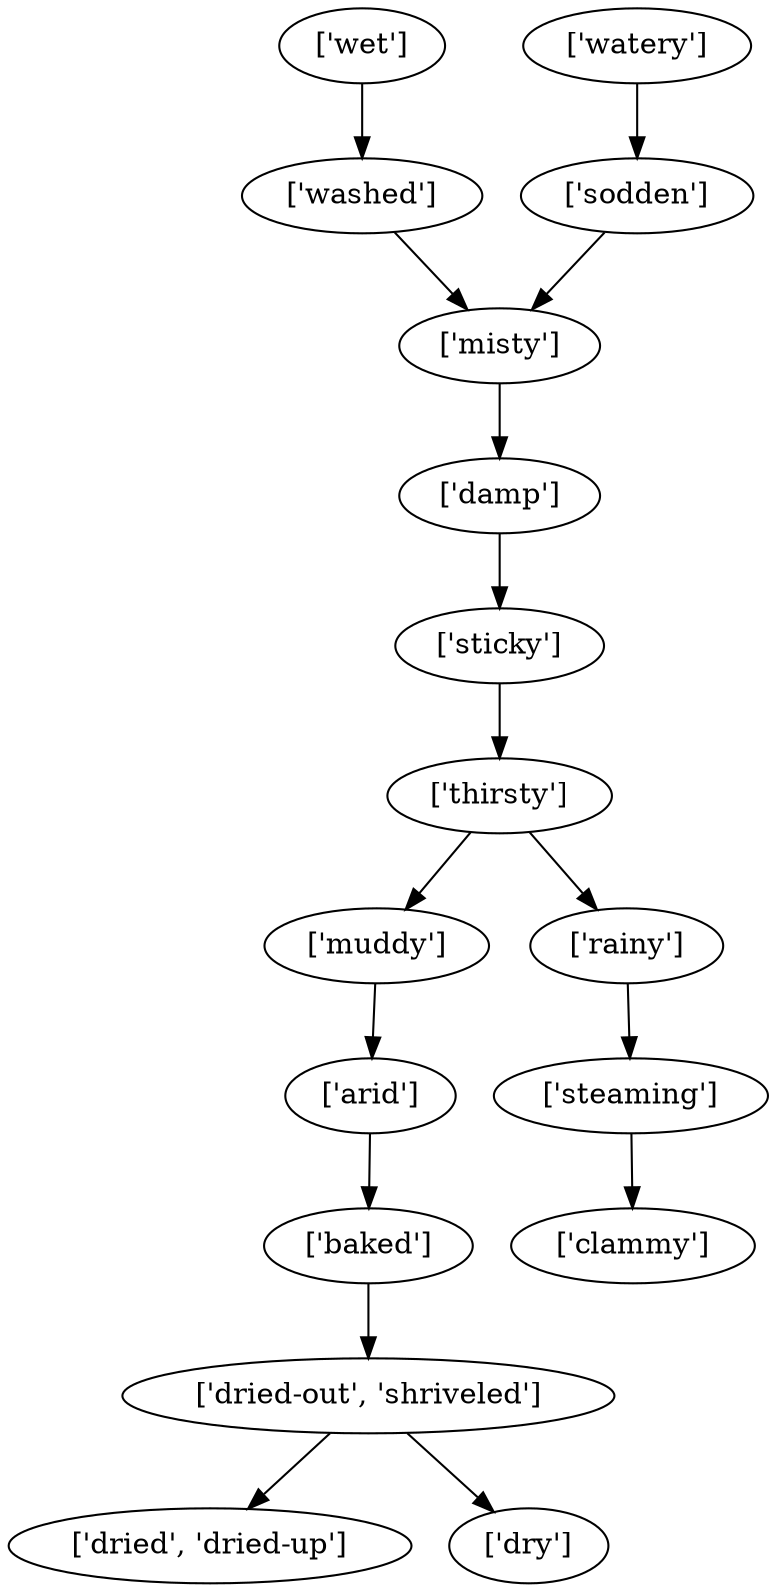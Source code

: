 strict digraph  {
	"['wet']" -> "['washed']";
	"['washed']" -> "['misty']";
	"['sticky']" -> "['thirsty']";
	"['thirsty']" -> "['muddy']";
	"['thirsty']" -> "['rainy']";
	"['arid']" -> "['baked']";
	"['baked']" -> "['dried-out', 'shriveled']";
	"['muddy']" -> "['arid']";
	"['misty']" -> "['damp']";
	"['dried-out', 'shriveled']" -> "['dried', 'dried-up']";
	"['dried-out', 'shriveled']" -> "['dry']";
	"['sodden']" -> "['misty']";
	"['rainy']" -> "['steaming']";
	"['steaming']" -> "['clammy']";
	"['watery']" -> "['sodden']";
	"['damp']" -> "['sticky']";
}

